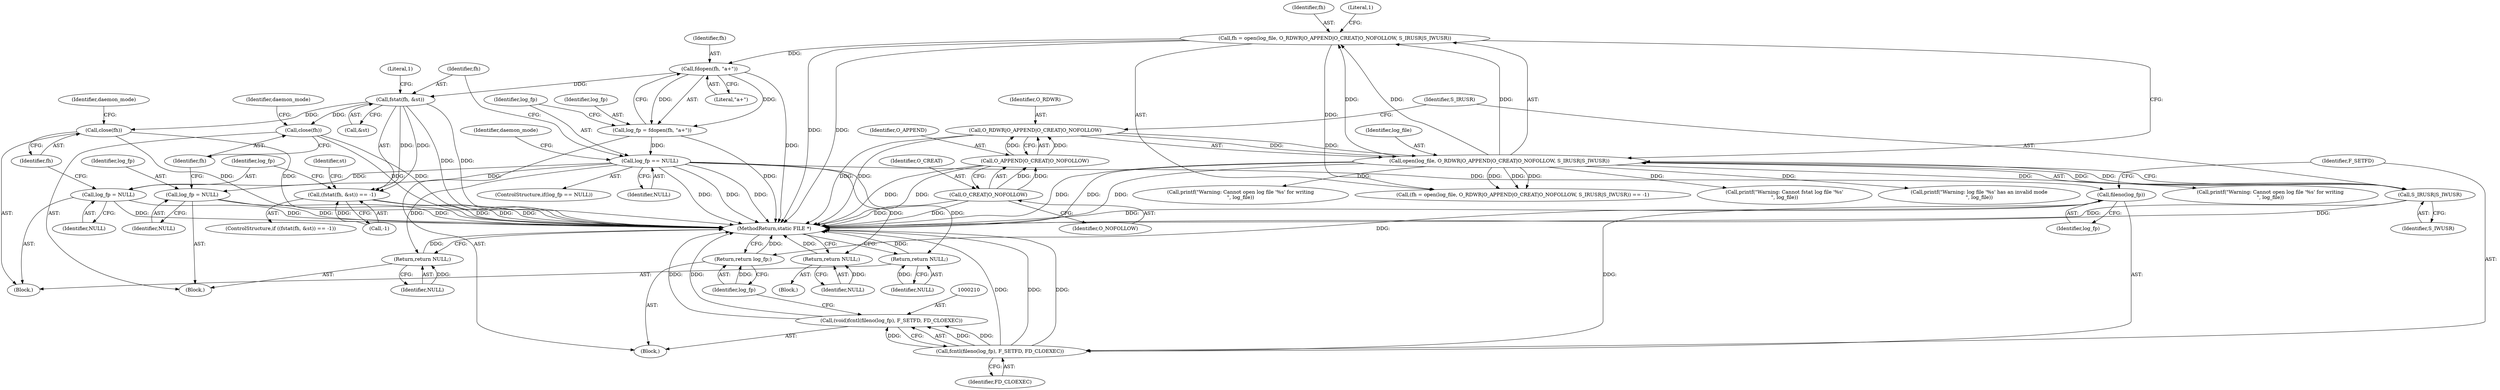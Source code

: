 digraph "0_nagioscore_c29557dec91eba2306f5fb11b8da4474ba63f8c4_0@API" {
"1000140" [label="(Call,fdopen(fh, \"a+\"))"];
"1000112" [label="(Call,fh = open(log_file, O_RDWR|O_APPEND|O_CREAT|O_NOFOLLOW, S_IRUSR|S_IWUSR))"];
"1000114" [label="(Call,open(log_file, O_RDWR|O_APPEND|O_CREAT|O_NOFOLLOW, S_IRUSR|S_IWUSR))"];
"1000116" [label="(Call,O_RDWR|O_APPEND|O_CREAT|O_NOFOLLOW)"];
"1000118" [label="(Call,O_APPEND|O_CREAT|O_NOFOLLOW)"];
"1000120" [label="(Call,O_CREAT|O_NOFOLLOW)"];
"1000123" [label="(Call,S_IRUSR|S_IWUSR)"];
"1000138" [label="(Call,log_fp = fdopen(fh, \"a+\"))"];
"1000144" [label="(Call,log_fp == NULL)"];
"1000155" [label="(Return,return NULL;)"];
"1000166" [label="(Call,log_fp = NULL)"];
"1000178" [label="(Return,return NULL;)"];
"1000195" [label="(Call,log_fp = NULL)"];
"1000207" [label="(Return,return NULL;)"];
"1000212" [label="(Call,fileno(log_fp))"];
"1000211" [label="(Call,fcntl(fileno(log_fp), F_SETFD, FD_CLOEXEC))"];
"1000209" [label="(Call,(void)fcntl(fileno(log_fp), F_SETFD, FD_CLOEXEC))"];
"1000216" [label="(Return,return log_fp;)"];
"1000159" [label="(Call,fstat(fh, &st))"];
"1000158" [label="(Call,(fstat(fh, &st)) == -1)"];
"1000169" [label="(Call,close(fh))"];
"1000198" [label="(Call,close(fh))"];
"1000150" [label="(Identifier,daemon_mode)"];
"1000165" [label="(Block,)"];
"1000213" [label="(Identifier,log_fp)"];
"1000113" [label="(Identifier,fh)"];
"1000194" [label="(Block,)"];
"1000116" [label="(Call,O_RDWR|O_APPEND|O_CREAT|O_NOFOLLOW)"];
"1000145" [label="(Identifier,log_fp)"];
"1000159" [label="(Call,fstat(fh, &st))"];
"1000124" [label="(Identifier,S_IRUSR)"];
"1000143" [label="(ControlStructure,if(log_fp == NULL))"];
"1000179" [label="(Identifier,NULL)"];
"1000198" [label="(Call,close(fh))"];
"1000163" [label="(Call,-1)"];
"1000133" [label="(Call,printf(\"Warning: Cannot open log file '%s' for writing\n\", log_file))"];
"1000119" [label="(Identifier,O_APPEND)"];
"1000167" [label="(Identifier,log_fp)"];
"1000161" [label="(Call,&st)"];
"1000103" [label="(Block,)"];
"1000170" [label="(Identifier,fh)"];
"1000214" [label="(Identifier,F_SETFD)"];
"1000158" [label="(Call,(fstat(fh, &st)) == -1)"];
"1000164" [label="(Literal,1)"];
"1000138" [label="(Call,log_fp = fdopen(fh, \"a+\"))"];
"1000120" [label="(Call,O_CREAT|O_NOFOLLOW)"];
"1000169" [label="(Call,close(fh))"];
"1000155" [label="(Return,return NULL;)"];
"1000127" [label="(Literal,1)"];
"1000123" [label="(Call,S_IRUSR|S_IWUSR)"];
"1000178" [label="(Return,return NULL;)"];
"1000147" [label="(Block,)"];
"1000166" [label="(Call,log_fp = NULL)"];
"1000121" [label="(Identifier,O_CREAT)"];
"1000215" [label="(Identifier,FD_CLOEXEC)"];
"1000111" [label="(Call,(fh = open(log_file, O_RDWR|O_APPEND|O_CREAT|O_NOFOLLOW, S_IRUSR|S_IWUSR)) == -1)"];
"1000196" [label="(Identifier,log_fp)"];
"1000168" [label="(Identifier,NULL)"];
"1000117" [label="(Identifier,O_RDWR)"];
"1000139" [label="(Identifier,log_fp)"];
"1000146" [label="(Identifier,NULL)"];
"1000217" [label="(Identifier,log_fp)"];
"1000157" [label="(ControlStructure,if ((fstat(fh, &st)) == -1))"];
"1000175" [label="(Call,printf(\"Warning: Cannot fstat log file '%s'\n\", log_file))"];
"1000207" [label="(Return,return NULL;)"];
"1000202" [label="(Identifier,daemon_mode)"];
"1000209" [label="(Call,(void)fcntl(fileno(log_fp), F_SETFD, FD_CLOEXEC))"];
"1000140" [label="(Call,fdopen(fh, \"a+\"))"];
"1000218" [label="(MethodReturn,static FILE *)"];
"1000142" [label="(Literal,\"a+\")"];
"1000122" [label="(Identifier,O_NOFOLLOW)"];
"1000125" [label="(Identifier,S_IWUSR)"];
"1000160" [label="(Identifier,fh)"];
"1000197" [label="(Identifier,NULL)"];
"1000199" [label="(Identifier,fh)"];
"1000212" [label="(Call,fileno(log_fp))"];
"1000114" [label="(Call,open(log_file, O_RDWR|O_APPEND|O_CREAT|O_NOFOLLOW, S_IRUSR|S_IWUSR))"];
"1000173" [label="(Identifier,daemon_mode)"];
"1000208" [label="(Identifier,NULL)"];
"1000112" [label="(Call,fh = open(log_file, O_RDWR|O_APPEND|O_CREAT|O_NOFOLLOW, S_IRUSR|S_IWUSR))"];
"1000184" [label="(Identifier,st)"];
"1000115" [label="(Identifier,log_file)"];
"1000195" [label="(Call,log_fp = NULL)"];
"1000156" [label="(Identifier,NULL)"];
"1000216" [label="(Return,return log_fp;)"];
"1000141" [label="(Identifier,fh)"];
"1000118" [label="(Call,O_APPEND|O_CREAT|O_NOFOLLOW)"];
"1000144" [label="(Call,log_fp == NULL)"];
"1000204" [label="(Call,printf(\"Warning: log file '%s' has an invalid mode\n\", log_file))"];
"1000152" [label="(Call,printf(\"Warning: Cannot open log file '%s' for writing\n\", log_file))"];
"1000211" [label="(Call,fcntl(fileno(log_fp), F_SETFD, FD_CLOEXEC))"];
"1000140" -> "1000138"  [label="AST: "];
"1000140" -> "1000142"  [label="CFG: "];
"1000141" -> "1000140"  [label="AST: "];
"1000142" -> "1000140"  [label="AST: "];
"1000138" -> "1000140"  [label="CFG: "];
"1000140" -> "1000218"  [label="DDG: "];
"1000140" -> "1000138"  [label="DDG: "];
"1000140" -> "1000138"  [label="DDG: "];
"1000112" -> "1000140"  [label="DDG: "];
"1000140" -> "1000159"  [label="DDG: "];
"1000112" -> "1000111"  [label="AST: "];
"1000112" -> "1000114"  [label="CFG: "];
"1000113" -> "1000112"  [label="AST: "];
"1000114" -> "1000112"  [label="AST: "];
"1000127" -> "1000112"  [label="CFG: "];
"1000112" -> "1000218"  [label="DDG: "];
"1000112" -> "1000218"  [label="DDG: "];
"1000112" -> "1000111"  [label="DDG: "];
"1000114" -> "1000112"  [label="DDG: "];
"1000114" -> "1000112"  [label="DDG: "];
"1000114" -> "1000112"  [label="DDG: "];
"1000114" -> "1000123"  [label="CFG: "];
"1000115" -> "1000114"  [label="AST: "];
"1000116" -> "1000114"  [label="AST: "];
"1000123" -> "1000114"  [label="AST: "];
"1000114" -> "1000218"  [label="DDG: "];
"1000114" -> "1000218"  [label="DDG: "];
"1000114" -> "1000218"  [label="DDG: "];
"1000114" -> "1000111"  [label="DDG: "];
"1000114" -> "1000111"  [label="DDG: "];
"1000114" -> "1000111"  [label="DDG: "];
"1000116" -> "1000114"  [label="DDG: "];
"1000116" -> "1000114"  [label="DDG: "];
"1000123" -> "1000114"  [label="DDG: "];
"1000123" -> "1000114"  [label="DDG: "];
"1000114" -> "1000133"  [label="DDG: "];
"1000114" -> "1000152"  [label="DDG: "];
"1000114" -> "1000175"  [label="DDG: "];
"1000114" -> "1000204"  [label="DDG: "];
"1000116" -> "1000118"  [label="CFG: "];
"1000117" -> "1000116"  [label="AST: "];
"1000118" -> "1000116"  [label="AST: "];
"1000124" -> "1000116"  [label="CFG: "];
"1000116" -> "1000218"  [label="DDG: "];
"1000116" -> "1000218"  [label="DDG: "];
"1000118" -> "1000116"  [label="DDG: "];
"1000118" -> "1000116"  [label="DDG: "];
"1000118" -> "1000120"  [label="CFG: "];
"1000119" -> "1000118"  [label="AST: "];
"1000120" -> "1000118"  [label="AST: "];
"1000118" -> "1000218"  [label="DDG: "];
"1000118" -> "1000218"  [label="DDG: "];
"1000120" -> "1000118"  [label="DDG: "];
"1000120" -> "1000118"  [label="DDG: "];
"1000120" -> "1000122"  [label="CFG: "];
"1000121" -> "1000120"  [label="AST: "];
"1000122" -> "1000120"  [label="AST: "];
"1000120" -> "1000218"  [label="DDG: "];
"1000120" -> "1000218"  [label="DDG: "];
"1000123" -> "1000125"  [label="CFG: "];
"1000124" -> "1000123"  [label="AST: "];
"1000125" -> "1000123"  [label="AST: "];
"1000123" -> "1000218"  [label="DDG: "];
"1000123" -> "1000218"  [label="DDG: "];
"1000138" -> "1000103"  [label="AST: "];
"1000139" -> "1000138"  [label="AST: "];
"1000145" -> "1000138"  [label="CFG: "];
"1000138" -> "1000218"  [label="DDG: "];
"1000138" -> "1000144"  [label="DDG: "];
"1000144" -> "1000143"  [label="AST: "];
"1000144" -> "1000146"  [label="CFG: "];
"1000145" -> "1000144"  [label="AST: "];
"1000146" -> "1000144"  [label="AST: "];
"1000150" -> "1000144"  [label="CFG: "];
"1000160" -> "1000144"  [label="CFG: "];
"1000144" -> "1000218"  [label="DDG: "];
"1000144" -> "1000218"  [label="DDG: "];
"1000144" -> "1000218"  [label="DDG: "];
"1000144" -> "1000155"  [label="DDG: "];
"1000144" -> "1000166"  [label="DDG: "];
"1000144" -> "1000178"  [label="DDG: "];
"1000144" -> "1000195"  [label="DDG: "];
"1000144" -> "1000207"  [label="DDG: "];
"1000144" -> "1000212"  [label="DDG: "];
"1000155" -> "1000147"  [label="AST: "];
"1000155" -> "1000156"  [label="CFG: "];
"1000156" -> "1000155"  [label="AST: "];
"1000218" -> "1000155"  [label="CFG: "];
"1000155" -> "1000218"  [label="DDG: "];
"1000156" -> "1000155"  [label="DDG: "];
"1000166" -> "1000165"  [label="AST: "];
"1000166" -> "1000168"  [label="CFG: "];
"1000167" -> "1000166"  [label="AST: "];
"1000168" -> "1000166"  [label="AST: "];
"1000170" -> "1000166"  [label="CFG: "];
"1000166" -> "1000218"  [label="DDG: "];
"1000166" -> "1000218"  [label="DDG: "];
"1000178" -> "1000165"  [label="AST: "];
"1000178" -> "1000179"  [label="CFG: "];
"1000179" -> "1000178"  [label="AST: "];
"1000218" -> "1000178"  [label="CFG: "];
"1000178" -> "1000218"  [label="DDG: "];
"1000179" -> "1000178"  [label="DDG: "];
"1000195" -> "1000194"  [label="AST: "];
"1000195" -> "1000197"  [label="CFG: "];
"1000196" -> "1000195"  [label="AST: "];
"1000197" -> "1000195"  [label="AST: "];
"1000199" -> "1000195"  [label="CFG: "];
"1000195" -> "1000218"  [label="DDG: "];
"1000195" -> "1000218"  [label="DDG: "];
"1000207" -> "1000194"  [label="AST: "];
"1000207" -> "1000208"  [label="CFG: "];
"1000208" -> "1000207"  [label="AST: "];
"1000218" -> "1000207"  [label="CFG: "];
"1000207" -> "1000218"  [label="DDG: "];
"1000208" -> "1000207"  [label="DDG: "];
"1000212" -> "1000211"  [label="AST: "];
"1000212" -> "1000213"  [label="CFG: "];
"1000213" -> "1000212"  [label="AST: "];
"1000214" -> "1000212"  [label="CFG: "];
"1000212" -> "1000218"  [label="DDG: "];
"1000212" -> "1000211"  [label="DDG: "];
"1000212" -> "1000216"  [label="DDG: "];
"1000211" -> "1000209"  [label="AST: "];
"1000211" -> "1000215"  [label="CFG: "];
"1000214" -> "1000211"  [label="AST: "];
"1000215" -> "1000211"  [label="AST: "];
"1000209" -> "1000211"  [label="CFG: "];
"1000211" -> "1000218"  [label="DDG: "];
"1000211" -> "1000218"  [label="DDG: "];
"1000211" -> "1000218"  [label="DDG: "];
"1000211" -> "1000209"  [label="DDG: "];
"1000211" -> "1000209"  [label="DDG: "];
"1000211" -> "1000209"  [label="DDG: "];
"1000209" -> "1000103"  [label="AST: "];
"1000210" -> "1000209"  [label="AST: "];
"1000217" -> "1000209"  [label="CFG: "];
"1000209" -> "1000218"  [label="DDG: "];
"1000209" -> "1000218"  [label="DDG: "];
"1000216" -> "1000103"  [label="AST: "];
"1000216" -> "1000217"  [label="CFG: "];
"1000217" -> "1000216"  [label="AST: "];
"1000218" -> "1000216"  [label="CFG: "];
"1000216" -> "1000218"  [label="DDG: "];
"1000217" -> "1000216"  [label="DDG: "];
"1000159" -> "1000158"  [label="AST: "];
"1000159" -> "1000161"  [label="CFG: "];
"1000160" -> "1000159"  [label="AST: "];
"1000161" -> "1000159"  [label="AST: "];
"1000164" -> "1000159"  [label="CFG: "];
"1000159" -> "1000218"  [label="DDG: "];
"1000159" -> "1000218"  [label="DDG: "];
"1000159" -> "1000158"  [label="DDG: "];
"1000159" -> "1000158"  [label="DDG: "];
"1000159" -> "1000169"  [label="DDG: "];
"1000159" -> "1000198"  [label="DDG: "];
"1000158" -> "1000157"  [label="AST: "];
"1000158" -> "1000163"  [label="CFG: "];
"1000163" -> "1000158"  [label="AST: "];
"1000167" -> "1000158"  [label="CFG: "];
"1000184" -> "1000158"  [label="CFG: "];
"1000158" -> "1000218"  [label="DDG: "];
"1000158" -> "1000218"  [label="DDG: "];
"1000158" -> "1000218"  [label="DDG: "];
"1000163" -> "1000158"  [label="DDG: "];
"1000169" -> "1000165"  [label="AST: "];
"1000169" -> "1000170"  [label="CFG: "];
"1000170" -> "1000169"  [label="AST: "];
"1000173" -> "1000169"  [label="CFG: "];
"1000169" -> "1000218"  [label="DDG: "];
"1000169" -> "1000218"  [label="DDG: "];
"1000198" -> "1000194"  [label="AST: "];
"1000198" -> "1000199"  [label="CFG: "];
"1000199" -> "1000198"  [label="AST: "];
"1000202" -> "1000198"  [label="CFG: "];
"1000198" -> "1000218"  [label="DDG: "];
"1000198" -> "1000218"  [label="DDG: "];
}
